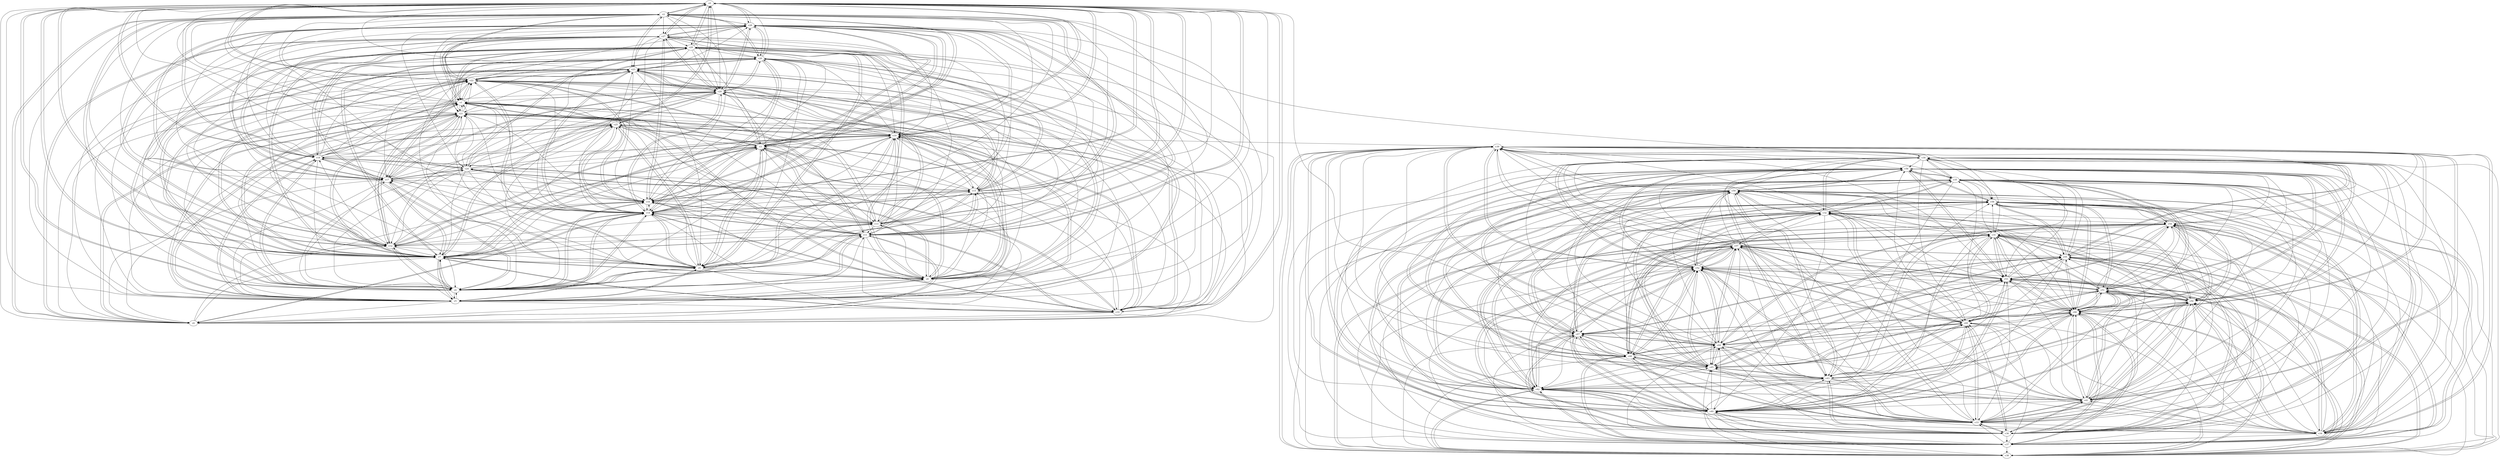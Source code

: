 digraph buchi_test085 {
    v0 [name="v0", player=1, priority=1];
    v1 [name="v1", player=1, priority=0];
    v2 [name="v2", player=1, priority=0];
    v3 [name="v3", player=1, priority=0];
    v4 [name="v4", player=1, priority=0];
    v5 [name="v5", player=1, priority=0];
    v6 [name="v6", player=1, priority=0];
    v7 [name="v7", player=0, priority=0];
    v8 [name="v8", player=1, priority=0];
    v9 [name="v9", player=0, priority=0];
    v10 [name="v10", player=1, priority=0];
    v11 [name="v11", player=1, priority=1];
    v12 [name="v12", player=1, priority=1];
    v13 [name="v13", player=1, priority=0];
    v14 [name="v14", player=0, priority=0];
    v15 [name="v15", player=0, priority=1];
    v16 [name="v16", player=1, priority=1];
    v17 [name="v17", player=0, priority=1];
    v18 [name="v18", player=1, priority=1];
    v19 [name="v19", player=0, priority=1];
    v20 [name="v20", player=1, priority=0];
    v21 [name="v21", player=0, priority=1];
    v22 [name="v22", player=0, priority=1];
    v23 [name="v23", player=0, priority=0];
    v24 [name="v24", player=0, priority=0];
    v25 [name="v25", player=1, priority=1];
    v26 [name="v26", player=0, priority=0];
    v27 [name="v27", player=1, priority=0];
    v28 [name="v28", player=1, priority=1];
    v29 [name="v29", player=0, priority=1];
    v30 [name="v30", player=0, priority=1];
    v31 [name="v31", player=1, priority=0];
    v32 [name="v32", player=0, priority=1];
    v33 [name="v33", player=0, priority=0];
    v34 [name="v34", player=1, priority=1];
    v35 [name="v35", player=0, priority=1];
    v36 [name="v36", player=0, priority=0];
    v37 [name="v37", player=0, priority=0];
    v38 [name="v38", player=0, priority=0];
    v39 [name="v39", player=1, priority=0];
    v40 [name="v40", player=0, priority=0];
    v41 [name="v41", player=0, priority=0];
    v42 [name="v42", player=1, priority=0];
    v43 [name="v43", player=0, priority=1];
    v44 [name="v44", player=1, priority=1];
    v45 [name="v45", player=0, priority=1];
    v46 [name="v46", player=0, priority=1];
    v47 [name="v47", player=0, priority=0];
    v48 [name="v48", player=1, priority=1];
    v49 [name="v49", player=0, priority=1];
    v50 [name="v50", player=0, priority=0];
    v51 [name="v51", player=1, priority=0];
    v52 [name="v52", player=1, priority=0];
    v53 [name="v53", player=1, priority=1];
    v54 [name="v54", player=1, priority=1];
    v55 [name="v55", player=1, priority=0];
    v56 [name="v56", player=1, priority=0];
    v57 [name="v57", player=0, priority=1];
    v58 [name="v58", player=1, priority=0];
    v59 [name="v59", player=0, priority=1];
    v15 -> v21;
    v55 -> v57;
    v7 -> v17;
    v18 -> v17;
    v59 -> v55;
    v7 -> v26;
    v18 -> v26;
    v19 -> v0;
    v48 -> v36;
    v19 -> v9;
    v48 -> v45;
    v0 -> v5;
    v8 -> v18;
    v48 -> v54;
    v0 -> v14;
    v11 -> v14;
    v40 -> v50;
    v11 -> v23;
    v41 -> v33;
    v52 -> v33;
    v41 -> v42;
    v52 -> v42;
    v41 -> v51;
    v33 -> v47;
    v22 -> v10;
    v44 -> v47;
    v22 -> v19;
    v3 -> v15;
    v14 -> v15;
    v22 -> v28;
    v37 -> v35;
    v59 -> v32;
    v26 -> v7;
    v59 -> v41;
    v15 -> v16;
    v26 -> v16;
    v55 -> v52;
    v7 -> v21;
    v18 -> v21;
    v36 -> v57;
    v48 -> v31;
    v27 -> v8;
    v8 -> v4;
    v19 -> v4;
    v48 -> v40;
    v11 -> v0;
    v40 -> v36;
    v40 -> v45;
    v44 -> v33;
    v2 -> v27;
    v33 -> v42;
    v44 -> v42;
    v3 -> v1;
    v14 -> v1;
    v51 -> v50;
    v14 -> v10;
    v43 -> v55;
    v3 -> v28;
    v14 -> v28;
    v15 -> v2;
    v26 -> v2;
    v55 -> v38;
    v59 -> v36;
    v15 -> v11;
    v55 -> v47;
    v18 -> v7;
    v36 -> v43;
    v26 -> v20;
    v47 -> v43;
    v55 -> v56;
    v18 -> v16;
    v47 -> v52;
    v59 -> v45;
    v48 -> v35;
    v48 -> v44;
    v11 -> v4;
    v48 -> v53;
    v40 -> v49;
    v40 -> v58;
    v25 -> v6;
    v41 -> v32;
    v2 -> v13;
    v52 -> v32;
    v2 -> v22;
    v22 -> v0;
    v22 -> v9;
    v51 -> v45;
    v3 -> v5;
    v14 -> v5;
    v51 -> v54;
    v3 -> v14;
    v32 -> v50;
    v43 -> v50;
    v35 -> v46;
    v14 -> v23;
    v32 -> v59;
    v43 -> v59;
    v59 -> v31;
    v15 -> v6;
    v17 -> v25;
    v26 -> v6;
    v7 -> v2;
    v18 -> v2;
    v47 -> v38;
    v7 -> v11;
    v36 -> v47;
    v36 -> v56;
    v47 -> v56;
    v29 -> v17;
    v21 -> v13;
    v29 -> v26;
    v21 -> v22;
    v50 -> v58;
    v40 -> v44;
    v10 -> v3;
    v39 -> v48;
    v2 -> v8;
    v2 -> v17;
    v25 -> v19;
    v31 -> v53;
    v51 -> v31;
    v54 -> v55;
    v2 -> v26;
    v22 -> v4;
    v3 -> v0;
    v14 -> v0;
    v43 -> v36;
    v51 -> v49;
    v3 -> v9;
    v14 -> v9;
    v32 -> v45;
    v43 -> v45;
    v51 -> v58;
    v3 -> v18;
    v32 -> v54;
    v35 -> v50;
    v35 -> v59;
    v26 -> v1;
    v17 -> v20;
    v28 -> v20;
    v36 -> v33;
    v47 -> v33;
    v55 -> v46;
    v17 -> v29;
    v59 -> v35;
    v36 -> v42;
    v9 -> v25;
    v47 -> v42;
    v59 -> v44;
    v29 -> v3;
    v36 -> v51;
    v29 -> v12;
    v58 -> v48;
    v21 -> v8;
    v6 -> v19;
    v29 -> v21;
    v21 -> v17;
    v50 -> v53;
    v40 -> v30;
    v42 -> v58;
    v10 -> v7;
    v39 -> v43;
    v2 -> v3;
    v25 -> v5;
    v39 -> v52;
    v54 -> v41;
    v2 -> v12;
    v25 -> v14;
    v10 -> v25;
    v31 -> v48;
    v54 -> v50;
    v2 -> v21;
    v31 -> v57;
    v54 -> v59;
    v51 -> v35;
    v43 -> v31;
    v22 -> v8;
    v13 -> v27;
    v3 -> v4;
    v14 -> v4;
    v32 -> v40;
    v51 -> v53;
    v32 -> v49;
    v43 -> v49;
    v35 -> v45;
    v43 -> v58;
    v17 -> v6;
    v35 -> v54;
    v17 -> v15;
    v59 -> v30;
    v9 -> v11;
    v5 -> v22;
    v17 -> v24;
    v28 -> v24;
    v36 -> v37;
    v47 -> v46;
    v9 -> v29;
    v29 -> v7;
    v6 -> v14;
    v21 -> v12;
    v6 -> v23;
    v50 -> v57;
    v42 -> v53;
    v39 -> v38;
    v25 -> v0;
    v39 -> v47;
    v2 -> v7;
    v25 -> v9;
    v39 -> v56;
    v54 -> v45;
    v24 -> v13;
    v13 -> v22;
    v32 -> v35;
    v35 -> v31;
    v16 -> v27;
    v43 -> v53;
    v28 -> v1;
    v5 -> v8;
    v35 -> v58;
    v17 -> v19;
    v28 -> v19;
    v46 -> v55;
    v47 -> v32;
    v49 -> v51;
    v5 -> v26;
    v17 -> v28;
    v57 -> v55;
    v58 -> v38;
    v50 -> v34;
    v29 -> v11;
    v58 -> v47;
    v21 -> v7;
    v50 -> v43;
    v58 -> v56;
    v42 -> v39;
    v30 -> v46;
    v30 -> v55;
    v42 -> v57;
    v54 -> v31;
    v10 -> v6;
    v12 -> v25;
    v39 -> v42;
    v31 -> v38;
    v54 -> v40;
    v13 -> v8;
    v24 -> v17;
    v32 -> v30;
    v16 -> v13;
    v32 -> v39;
    v16 -> v22;
    v34 -> v58;
    v17 -> v5;
    v28 -> v5;
    v46 -> v41;
    v9 -> v1;
    v28 -> v14;
    v9 -> v10;
    v38 -> v46;
    v5 -> v21;
    v49 -> v46;
    v57 -> v59;
    v38 -> v55;
    v58 -> v42;
    v58 -> v51;
    v42 -> v43;
    v50 -> v56;
    v30 -> v50;
    v20 -> v15;
    v42 -> v52;
    v20 -> v24;
    v23 -> v20;
    v54 -> v35;
    v39 -> v46;
    v12 -> v29;
    v31 -> v42;
    v4 -> v25;
    v13 -> v3;
    v24 -> v3;
    v31 -> v51;
    v1 -> v10;
    v1 -> v19;
    v24 -> v21;
    v43 -> v34;
    v16 -> v17;
    v34 -> v53;
    v35 -> v30;
    v45 -> v53;
    v53 -> v57;
    v56 -> v53;
    v28 -> v0;
    v46 -> v36;
    v57 -> v36;
    v49 -> v32;
    v5 -> v7;
    v17 -> v9;
    v28 -> v9;
    v9 -> v5;
    v38 -> v41;
    v5 -> v16;
    v28 -> v18;
    v46 -> v45;
    v9 -> v14;
    v38 -> v50;
    v5 -> v25;
    v46 -> v54;
    v49 -> v41;
    v57 -> v54;
    v27 -> v22;
    v50 -> v33;
    v58 -> v46;
    v8 -> v27;
    v50 -> v42;
    v30 -> v36;
    v20 -> v1;
    v42 -> v38;
    v50 -> v51;
    v20 -> v10;
    v20 -> v19;
    v23 -> v15;
    v20 -> v28;
    v4 -> v11;
    v39 -> v41;
    v12 -> v24;
    v31 -> v37;
    v4 -> v29;
    v24 -> v7;
    v34 -> v39;
    v13 -> v16;
    v56 -> v48;
    v1 -> v23;
    v24 -> v25;
    v37 -> v44;
    v16 -> v21;
    v45 -> v57;
    v46 -> v31;
    v28 -> v4;
    v46 -> v40;
    v49 -> v36;
    v5 -> v11;
    v46 -> v49;
    v57 -> v49;
    v38 -> v45;
    v49 -> v45;
    v46 -> v58;
    v27 -> v17;
    v58 -> v32;
    v27 -> v26;
    v0 -> v18;
    v30 -> v31;
    v0 -> v27;
    v20 -> v5;
    v12 -> v1;
    v30 -> v49;
    v20 -> v14;
    v41 -> v46;
    v20 -> v23;
    v12 -> v19;
    v41 -> v55;
    v31 -> v32;
    v4 -> v15;
    v12 -> v28;
    v23 -> v28;
    v1 -> v0;
    v13 -> v2;
    v53 -> v38;
    v13 -> v11;
    v16 -> v7;
    v45 -> v43;
    v53 -> v56;
    v56 -> v43;
    v34 -> v52;
    v45 -> v52;
    v56 -> v52;
    v37 -> v48;
    v37 -> v57;
    v46 -> v35;
    v15 -> v29;
    v49 -> v31;
    v5 -> v6;
    v18 -> v25;
    v49 -> v40;
    v38 -> v49;
    v19 -> v8;
    v0 -> v4;
    v50 -> v32;
    v0 -> v13;
    v19 -> v26;
    v0 -> v22;
    v11 -> v22;
    v30 -> v35;
    v20 -> v9;
    v12 -> v5;
    v52 -> v41;
    v23 -> v14;
    v41 -> v50;
    v52 -> v50;
    v33 -> v46;
    v12 -> v23;
    v52 -> v59;
    v4 -> v19;
    v33 -> v55;
    v53 -> v33;
    v1 -> v4;
    v16 -> v2;
    v56 -> v38;
    v1 -> v13;
    v53 -> v51;
    v45 -> v47;
    v56 -> v47;
    v34 -> v56;
    v37 -> v52;
    v46 -> v30;
    v57 -> v30;
    v15 -> v24;
    v46 -> v39;
    v7 -> v20;
    v18 -> v20;
    v49 -> v35;
    v57 -> v39;
    v59 -> v58;
    v7 -> v29;
    v18 -> v29;
    v49 -> v44;
    v27 -> v7;
    v8 -> v3;
    v19 -> v3;
    v27 -> v16;
    v19 -> v12;
    v0 -> v8;
    v11 -> v8;
    v8 -> v21;
    v48 -> v57;
    v40 -> v53;
    v20 -> v4;
    v12 -> v0;
    v23 -> v0;
    v41 -> v36;
    v56 -> v46;
    v23 -> v9;
    v52 -> v45;
    v4 -> v5;
    v33 -> v41;
    v41 -> v54;
    v4 -> v14;
    v33 -> v50;
    v33 -> v59;
    v45 -> v33;
    v53 -> v46;
    v34 -> v42;
    v56 -> v42;
    v37 -> v38;
    v34 -> v51;
    v45 -> v51;
    v56 -> v51;
    v37 -> v47;
    v15 -> v10;
    v15 -> v19;
    v15 -> v28;
    v26 -> v28;
    v38 -> v30;
    v18 -> v24;
    v27 -> v11;
    v8 -> v7;
    v19 -> v7;
    v27 -> v20;
    v0 -> v3;
    v11 -> v3;
    v8 -> v16;
    v19 -> v16;
    v40 -> v39;
    v0 -> v12;
    v11 -> v12;
    v19 -> v25;
    v40 -> v48;
    v48 -> v52;
    v40 -> v57;
    v12 -> v4;
    v23 -> v4;
    v25 -> v23;
    v4 -> v0;
    v33 -> v36;
    v41 -> v40;
    v44 -> v36;
    v52 -> v40;
    v4 -> v9;
    v44 -> v45;
    v52 -> v49;
    v52 -> v58;
    v33 -> v54;
    v22 -> v17;
    v53 -> v32;
    v3 -> v13;
    v14 -> v13;
    v22 -> v26;
    v14 -> v22;
    v34 -> v37;
    v56 -> v37;
    v37 -> v33;
    v37 -> v42;
    v26 -> v5;
    v7 -> v1;
    v18 -> v1;
    v26 -> v14;
    v59 -> v39;
    v7 -> v10;
    v36 -> v46;
    v15 -> v23;
    v26 -> v23;
    v7 -> v19;
    v36 -> v55;
    v47 -> v55;
    v27 -> v6;
    v48 -> v38;
    v19 -> v11;
    v48 -> v47;
    v0 -> v7;
    v11 -> v7;
    v40 -> v43;
    v48 -> v56;
    v0 -> v16;
    v40 -> v52;
    v41 -> v35;
    v10 -> v29;
    v44 -> v31;
    v52 -> v44;
    v33 -> v40;
    v33 -> v49;
    v22 -> v12;
    v44 -> v49;
    v3 -> v8;
    v14 -> v17;
    v45 -> v32;
    v3 -> v26;
    v14 -> v26;
    v15 -> v0;
    v26 -> v0;
    v55 -> v36;
    v59 -> v34;
    v55 -> v45;
    v7 -> v5;
    v18 -> v5;
    v26 -> v18;
    v36 -> v41;
    v47 -> v41;
    v7 -> v14;
    v18 -> v14;
    v59 -> v43;
    v59 -> v52;
    v7 -> v23;
    v18 -> v23;
    v36 -> v59;
    v27 -> v1;
    v29 -> v20;
    v47 -> v59;
    v48 -> v33;
    v6 -> v27;
    v21 -> v25;
    v0 -> v2;
    v11 -> v2;
    v40 -> v38;
    v48 -> v51;
    v40 -> v47;
    v40 -> v56;
    v52 -> v30;
    v25 -> v13;
    v10 -> v24;
    v41 -> v39;
    v2 -> v20;
    v52 -> v39;
    v44 -> v35;
    v33 -> v44;
    v22 -> v7;
    v51 -> v43;
    v14 -> v3;
    v22 -> v16;
    v3 -> v12;
    v32 -> v48;
    v43 -> v48;
    v14 -> v21;
    v35 -> v53;
    v15 -> v4;
    v55 -> v40;
    v7 -> v0;
    v18 -> v0;
    v47 -> v36;
    v55 -> v49;
    v59 -> v38;
    v7 -> v9;
    v59 -> v47;
    v55 -> v58;
    v36 -> v54;
    v59 -> v56;
    v29 -> v15;
    v21 -> v11;
    v29 -> v24;
    v48 -> v37;
    v21 -> v20;
    v40 -> v33;
    v48 -> v46;
    v21 -> v29;
    v40 -> v42;
    v10 -> v1;
    v2 -> v6;
    v25 -> v8;
    v10 -> v19;
    v7 -> v8;
    v54 -> v53;
    v10 -> v28;
    v33 -> v30;
    v44 -> v30;
    v22 -> v2;
    v22 -> v11;
    v3 -> v7;
    v14 -> v7;
    v22 -> v20;
    v35 -> v39;
    v51 -> v56;
    v3 -> v16;
    v14 -> v16;
    v43 -> v52;
    v35 -> v48;
    v14 -> v25;
    v35 -> v57;
    v55 -> v35;
    v17 -> v18;
    v57 -> v45;
    v36 -> v31;
    v55 -> v44;
    v17 -> v27;
    v28 -> v27;
    v7 -> v4;
    v18 -> v4;
    v36 -> v40;
    v47 -> v40;
    v29 -> v1;
    v36 -> v49;
    v26 -> v12;
    v47 -> v49;
    v36 -> v58;
    v21 -> v6;
    v29 -> v19;
    v58 -> v55;
    v29 -> v28;
    v40 -> v37;
    v25 -> v3;
    v10 -> v14;
    v31 -> v46;
    v54 -> v48;
    v10 -> v23;
    v2 -> v19;
    v31 -> v55;
    v51 -> v33;
    v2 -> v28;
    v3 -> v2;
    v14 -> v2;
    v32 -> v38;
    v35 -> v34;
    v43 -> v38;
    v14 -> v11;
    v32 -> v47;
    v35 -> v43;
    v43 -> v56;
    v55 -> v30;
    v28 -> v13;
    v55 -> v39;
    v17 -> v22;
    v47 -> v35;
    v59 -> v37;
    v5 -> v29;
    v47 -> v44;
    v58 -> v41;
    v21 -> v1;
    v6 -> v12;
    v29 -> v14;
    v58 -> v50;
    v21 -> v10;
    v50 -> v46;
    v6 -> v21;
    v29 -> v23;
    v58 -> v59;
    v21 -> v19;
    v50 -> v55;
    v10 -> v0;
    v54 -> v34;
    v39 -> v45;
    v2 -> v5;
    v25 -> v7;
    v39 -> v54;
    v25 -> v16;
    v31 -> v50;
    v2 -> v23;
    v22 -> v1;
    v51 -> v37;
    v32 -> v33;
    v43 -> v33;
    v51 -> v46;
    v1 -> v27;
    v13 -> v29;
    v14 -> v6;
    v24 -> v29;
    v32 -> v42;
    v43 -> v42;
    v35 -> v47;
    v35 -> v56;
    v9 -> v4;
    v55 -> v34;
    v5 -> v15;
    v28 -> v17;
    v46 -> v53;
    v9 -> v13;
    v57 -> v53;
    v28 -> v26;
    v36 -> v39;
    v9 -> v22;
    v29 -> v0;
    v58 -> v36;
    v6 -> v7;
    v29 -> v9;
    v58 -> v45;
    v21 -> v5;
    v58 -> v54;
    v42 -> v37;
    v42 -> v46;
    v20 -> v27;
    v39 -> v40;
    v2 -> v0;
    v31 -> v36;
    v10 -> v13;
    v39 -> v49;
    v54 -> v38;
    v2 -> v9;
    v39 -> v58;
    v13 -> v6;
    v2 -> v18;
    v54 -> v56;
    v51 -> v32;
    v13 -> v15;
    v51 -> v41;
    v1 -> v22;
    v32 -> v37;
    v35 -> v33;
    v32 -> v46;
    v35 -> v42;
    v5 -> v1;
    v17 -> v3;
    v28 -> v3;
    v5 -> v10;
    v28 -> v12;
    v57 -> v48;
    v9 -> v8;
    v5 -> v19;
    v17 -> v21;
    v28 -> v21;
    v9 -> v17;
    v38 -> v53;
    v9 -> v26;
    v6 -> v2;
    v29 -> v4;
    v58 -> v40;
    v21 -> v0;
    v50 -> v36;
    v6 -> v11;
    v42 -> v32;
    v21 -> v9;
    v6 -> v20;
    v30 -> v39;
    v42 -> v41;
    v19 -> v39;
    v0 -> v44;
    v42 -> v59;
    v12 -> v18;
    v54 -> v33;
    v39 -> v44;
    v31 -> v40;
    v4 -> v23;
    v39 -> v53;
    v54 -> v42;
    v24 -> v1;
    v31 -> v49;
    v1 -> v8;
    v13 -> v10;
    v24 -> v10;
    v31 -> v58;
    v13 -> v19;
    v53 -> v55;
    v16 -> v15;
    v16 -> v24;
    v35 -> v37;
    v17 -> v7;
    v28 -> v7;
    v57 -> v43;
    v9 -> v3;
    v38 -> v39;
    v5 -> v14;
    v28 -> v16;
    v46 -> v52;
    v9 -> v12;
    v57 -> v52;
    v38 -> v57;
    v49 -> v57;
    v27 -> v29;
    v50 -> v31;
    v21 -> v4;
    v50 -> v40;
    v30 -> v34;
    v42 -> v36;
    v30 -> v43;
    v20 -> v8;
    v42 -> v45;
    v30 -> v52;
    v20 -> v17;
    v42 -> v54;
    v39 -> v30;
    v12 -> v13;
    v23 -> v13;
    v20 -> v26;
    v23 -> v22;
    v54 -> v37;
    v4 -> v18;
    v31 -> v44;
    v4 -> v27;
    v1 -> v3;
    v1 -> v12;
    v13 -> v14;
    v53 -> v50;
    v16 -> v10;
    v34 -> v46;
    v1 -> v21;
    v13 -> v23;
    v24 -> v23;
    v16 -> v19;
    v34 -> v55;
    v35 -> v32;
    v37 -> v51;
    v45 -> v55;
    v16 -> v28;
    v53 -> v59;
    v46 -> v38;
    v57 -> v38;
    v49 -> v34;
    v5 -> v9;
    v28 -> v11;
    v46 -> v47;
    v9 -> v7;
    v57 -> v47;
    v5 -> v18;
    v57 -> v56;
    v9 -> v16;
    v38 -> v52;
    v27 -> v24;
    v8 -> v29;
    v42 -> v31;
    v50 -> v44;
    v0 -> v25;
    v11 -> v25;
    v42 -> v40;
    v20 -> v12;
    v23 -> v8;
    v30 -> v56;
    v39 -> v34;
    v23 -> v17;
    v41 -> v53;
    v52 -> v53;
    v23 -> v26;
    v4 -> v22;
    v33 -> v58;
    v44 -> v58;
    v24 -> v0;
    v34 -> v32;
    v1 -> v7;
    v13 -> v9;
    v24 -> v9;
    v53 -> v54;
    v16 -> v14;
    v34 -> v50;
    v56 -> v50;
    v37 -> v46;
    v34 -> v59;
    v45 -> v59;
    v56 -> v59;
    v57 -> v33;
    v5 -> v4;
    v46 -> v51;
    v57 -> v51;
    v49 -> v47;
    v8 -> v6;
    v49 -> v56;
    v27 -> v19;
    v8 -> v15;
    v27 -> v28;
    v0 -> v11;
    v0 -> v20;
    v11 -> v20;
    v42 -> v35;
    v0 -> v29;
    v30 -> v42;
    v20 -> v7;
    v12 -> v3;
    v52 -> v48;
    v4 -> v8;
    v59 -> v46;
    v12 -> v21;
    v23 -> v21;
    v41 -> v57;
    v4 -> v17;
    v44 -> v53;
    v52 -> v57;
    v53 -> v31;
    v4 -> v26;
    v1 -> v2;
    v24 -> v4;
    v53 -> v40;
    v16 -> v0;
    v1 -> v11;
    v34 -> v45;
    v34 -> v54;
    v45 -> v54;
    v37 -> v50;
    v15 -> v22;
    v26 -> v22;
    v46 -> v37;
    v49 -> v33;
    v57 -> v46;
    v38 -> v42;
    v27 -> v5;
    v8 -> v1;
    v27 -> v14;
    v19 -> v10;
    v27 -> v23;
    v0 -> v6;
    v11 -> v6;
    v8 -> v19;
    v0 -> v15;
    v11 -> v15;
    v30 -> v28;
    v30 -> v37;
    v12 -> v7;
    v23 -> v7;
    v33 -> v39;
    v44 -> v39;
    v12 -> v16;
    v23 -> v16;
    v41 -> v52;
    v4 -> v12;
    v44 -> v48;
    v44 -> v57;
    v22 -> v29;
    v34 -> v31;
    v1 -> v6;
    v53 -> v44;
    v16 -> v4;
    v56 -> v40;
    v45 -> v49;
    v26 -> v8;
    v45 -> v58;
    v56 -> v58;
    v37 -> v54;
    v57 -> v32;
    v7 -> v13;
    v59 -> v51;
    v15 -> v26;
    v7 -> v22;
    v18 -> v22;
    v27 -> v0;
    v19 -> v5;
    v48 -> v41;
    v8 -> v14;
    v19 -> v14;
    v0 -> v10;
    v11 -> v10;
    v8 -> v23;
    v40 -> v46;
    v48 -> v59;
    v0 -> v19;
    v30 -> v32;
    v0 -> v28;
    v11 -> v28;
    v23 -> v2;
    v33 -> v34;
    v44 -> v34;
    v4 -> v7;
    v44 -> v43;
    v41 -> v56;
    v52 -> v56;
    v4 -> v16;
    v33 -> v52;
    v44 -> v52;
    v53 -> v30;
    v14 -> v20;
    v3 -> v20;
    v34 -> v35;
    v56 -> v35;
    v45 -> v44;
    v37 -> v49;
    v15 -> v12;
    v18 -> v8;
}
